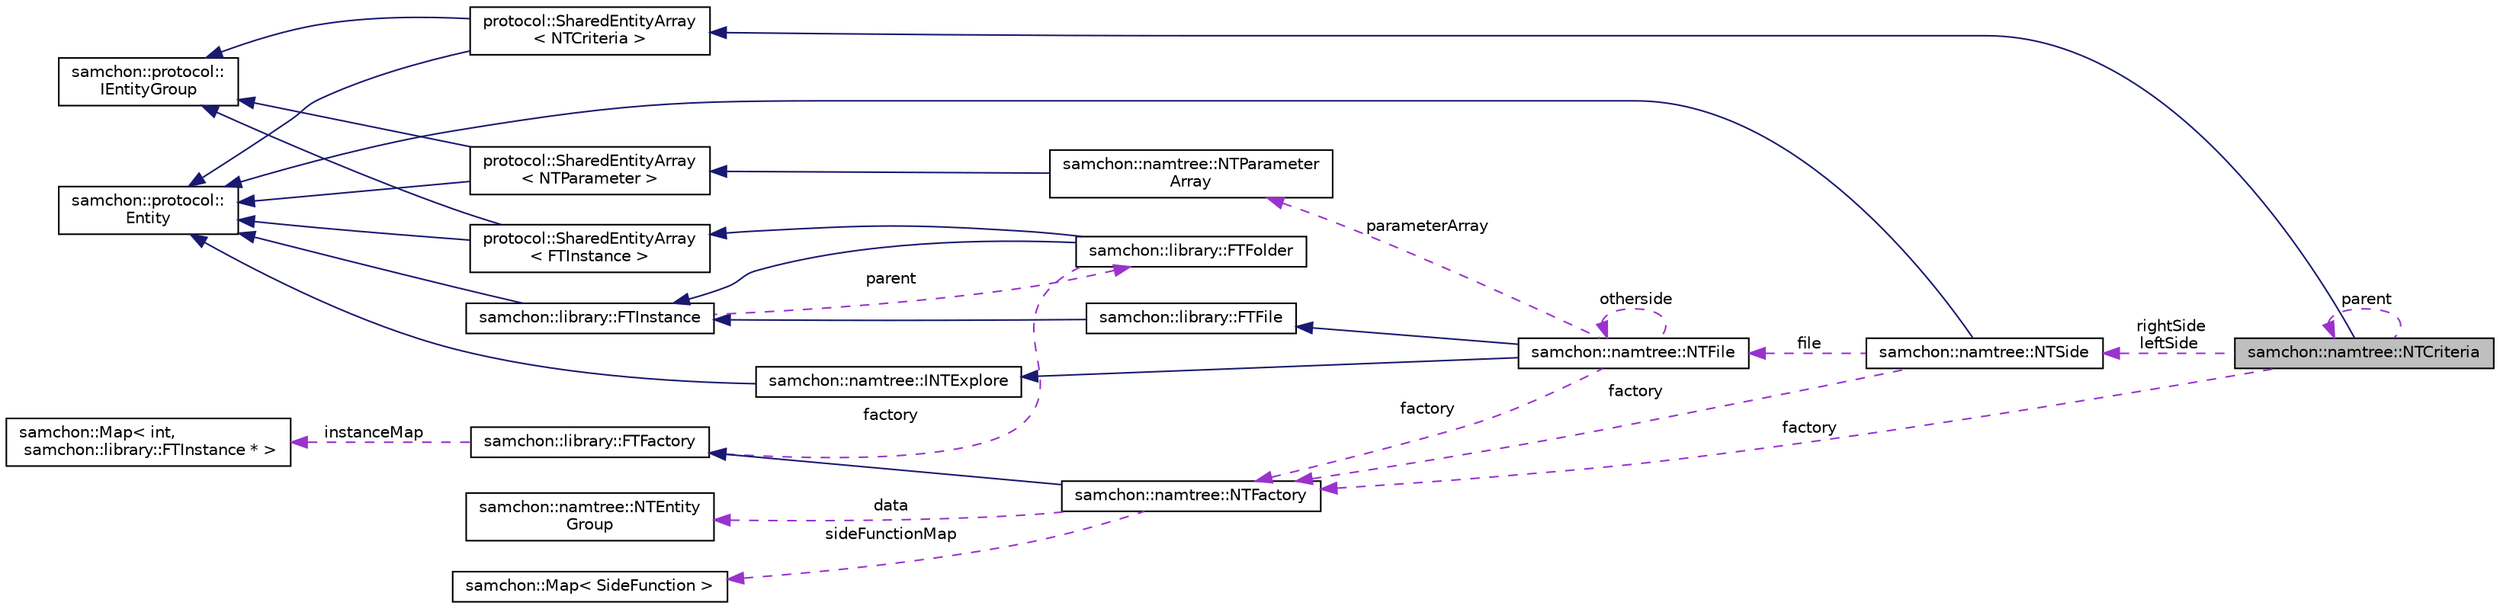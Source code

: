 digraph "samchon::namtree::NTCriteria"
{
  edge [fontname="Helvetica",fontsize="10",labelfontname="Helvetica",labelfontsize="10"];
  node [fontname="Helvetica",fontsize="10",shape=record];
  rankdir="LR";
  Node1 [label="samchon::namtree::NTCriteria",height=0.2,width=0.4,color="black", fillcolor="grey75", style="filled", fontcolor="black"];
  Node2 -> Node1 [dir="back",color="midnightblue",fontsize="10",style="solid",fontname="Helvetica"];
  Node2 [label="protocol::SharedEntityArray\l\< NTCriteria \>",height=0.2,width=0.4,color="black", fillcolor="white", style="filled",URL="$d4/deb/classsamchon_1_1protocol_1_1EntityGroup.html",tooltip="An Entity and a container of children Entity objects. "];
  Node3 -> Node2 [dir="back",color="midnightblue",fontsize="10",style="solid",fontname="Helvetica"];
  Node3 [label="samchon::protocol::\lEntity",height=0.2,width=0.4,color="black", fillcolor="white", style="filled",URL="$d0/d3e/classsamchon_1_1protocol_1_1Entity.html",tooltip="An entity, a standard data class. "];
  Node4 -> Node2 [dir="back",color="midnightblue",fontsize="10",style="solid",fontname="Helvetica"];
  Node4 [label="samchon::protocol::\lIEntityGroup",height=0.2,width=0.4,color="black", fillcolor="white", style="filled",URL="$d9/d4c/classsamchon_1_1protocol_1_1IEntityGroup.html",tooltip="An iternface for entity group. "];
  Node1 -> Node1 [dir="back",color="darkorchid3",fontsize="10",style="dashed",label=" parent" ,fontname="Helvetica"];
  Node5 -> Node1 [dir="back",color="darkorchid3",fontsize="10",style="dashed",label=" rightSide\nleftSide" ,fontname="Helvetica"];
  Node5 [label="samchon::namtree::NTSide",height=0.2,width=0.4,color="black", fillcolor="white", style="filled",URL="$d4/df0/classsamchon_1_1namtree_1_1NTSide.html",tooltip="A side of a conditional expresson. "];
  Node3 -> Node5 [dir="back",color="midnightblue",fontsize="10",style="solid",fontname="Helvetica"];
  Node6 -> Node5 [dir="back",color="darkorchid3",fontsize="10",style="dashed",label=" file" ,fontname="Helvetica"];
  Node6 [label="samchon::namtree::NTFile",height=0.2,width=0.4,color="black", fillcolor="white", style="filled",URL="$d2/da2/classsamchon_1_1namtree_1_1NTFile.html",tooltip="A file archiving metadata of a function. "];
  Node7 -> Node6 [dir="back",color="midnightblue",fontsize="10",style="solid",fontname="Helvetica"];
  Node7 [label="samchon::library::FTFile",height=0.2,width=0.4,color="black", fillcolor="white", style="filled",URL="$d2/d27/classsamchon_1_1library_1_1FTFile.html",tooltip="A file. "];
  Node8 -> Node7 [dir="back",color="midnightblue",fontsize="10",style="solid",fontname="Helvetica"];
  Node8 [label="samchon::library::FTInstance",height=0.2,width=0.4,color="black", fillcolor="white", style="filled",URL="$d7/d0a/classsamchon_1_1library_1_1FTInstance.html",tooltip="An interface of file-tree. "];
  Node3 -> Node8 [dir="back",color="midnightblue",fontsize="10",style="solid",fontname="Helvetica"];
  Node9 -> Node8 [dir="back",color="darkorchid3",fontsize="10",style="dashed",label=" parent" ,fontname="Helvetica"];
  Node9 [label="samchon::library::FTFolder",height=0.2,width=0.4,color="black", fillcolor="white", style="filled",URL="$d2/db1/classsamchon_1_1library_1_1FTFolder.html",tooltip="A folder. "];
  Node10 -> Node9 [dir="back",color="midnightblue",fontsize="10",style="solid",fontname="Helvetica"];
  Node10 [label="protocol::SharedEntityArray\l\< FTInstance \>",height=0.2,width=0.4,color="black", fillcolor="white", style="filled",URL="$d4/deb/classsamchon_1_1protocol_1_1EntityGroup.html",tooltip="An Entity and a container of children Entity objects. "];
  Node3 -> Node10 [dir="back",color="midnightblue",fontsize="10",style="solid",fontname="Helvetica"];
  Node4 -> Node10 [dir="back",color="midnightblue",fontsize="10",style="solid",fontname="Helvetica"];
  Node8 -> Node9 [dir="back",color="midnightblue",fontsize="10",style="solid",fontname="Helvetica"];
  Node11 -> Node9 [dir="back",color="darkorchid3",fontsize="10",style="dashed",label=" factory" ,fontname="Helvetica"];
  Node11 [label="samchon::library::FTFactory",height=0.2,width=0.4,color="black", fillcolor="white", style="filled",URL="$d6/d60/classsamchon_1_1library_1_1FTFactory.html",tooltip="A Factory and manager for file-tree. "];
  Node12 -> Node11 [dir="back",color="darkorchid3",fontsize="10",style="dashed",label=" instanceMap" ,fontname="Helvetica"];
  Node12 [label="samchon::Map\< int,\l samchon::library::FTInstance * \>",height=0.2,width=0.4,color="black", fillcolor="white", style="filled",URL="$d1/d4e/classsamchon_1_1Map.html"];
  Node13 -> Node6 [dir="back",color="midnightblue",fontsize="10",style="solid",fontname="Helvetica"];
  Node13 [label="samchon::namtree::INTExplore",height=0.2,width=0.4,color="black", fillcolor="white", style="filled",URL="$d5/d98/classsamchon_1_1namtree_1_1INTExplore.html",tooltip="An interface for exploration. "];
  Node3 -> Node13 [dir="back",color="midnightblue",fontsize="10",style="solid",fontname="Helvetica"];
  Node14 -> Node6 [dir="back",color="darkorchid3",fontsize="10",style="dashed",label=" parameterArray" ,fontname="Helvetica"];
  Node14 [label="samchon::namtree::NTParameter\lArray",height=0.2,width=0.4,color="black", fillcolor="white", style="filled",URL="$de/d08/classsamchon_1_1namtree_1_1NTParameterArray.html",tooltip="An Array of NTParameter. "];
  Node15 -> Node14 [dir="back",color="midnightblue",fontsize="10",style="solid",fontname="Helvetica"];
  Node15 [label="protocol::SharedEntityArray\l\< NTParameter \>",height=0.2,width=0.4,color="black", fillcolor="white", style="filled",URL="$d4/deb/classsamchon_1_1protocol_1_1EntityGroup.html",tooltip="An Entity and a container of children Entity objects. "];
  Node3 -> Node15 [dir="back",color="midnightblue",fontsize="10",style="solid",fontname="Helvetica"];
  Node4 -> Node15 [dir="back",color="midnightblue",fontsize="10",style="solid",fontname="Helvetica"];
  Node6 -> Node6 [dir="back",color="darkorchid3",fontsize="10",style="dashed",label=" otherside" ,fontname="Helvetica"];
  Node16 -> Node6 [dir="back",color="darkorchid3",fontsize="10",style="dashed",label=" factory" ,fontname="Helvetica"];
  Node16 [label="samchon::namtree::NTFactory",height=0.2,width=0.4,color="black", fillcolor="white", style="filled",URL="$d0/d7b/classsamchon_1_1namtree_1_1NTFactory.html",tooltip="A factory for Nam-Tree objects. "];
  Node11 -> Node16 [dir="back",color="midnightblue",fontsize="10",style="solid",fontname="Helvetica"];
  Node17 -> Node16 [dir="back",color="darkorchid3",fontsize="10",style="dashed",label=" data" ,fontname="Helvetica"];
  Node17 [label="samchon::namtree::NTEntity\lGroup",height=0.2,width=0.4,color="black", fillcolor="white", style="filled",URL="$dd/d26/classsamchon_1_1namtree_1_1NTEntityGroup.html",tooltip="A historical, studying data. "];
  Node18 -> Node16 [dir="back",color="darkorchid3",fontsize="10",style="dashed",label=" sideFunctionMap" ,fontname="Helvetica"];
  Node18 [label="samchon::Map\< SideFunction \>",height=0.2,width=0.4,color="black", fillcolor="white", style="filled",URL="$d1/d4e/classsamchon_1_1Map.html"];
  Node16 -> Node5 [dir="back",color="darkorchid3",fontsize="10",style="dashed",label=" factory" ,fontname="Helvetica"];
  Node16 -> Node1 [dir="back",color="darkorchid3",fontsize="10",style="dashed",label=" factory" ,fontname="Helvetica"];
}
